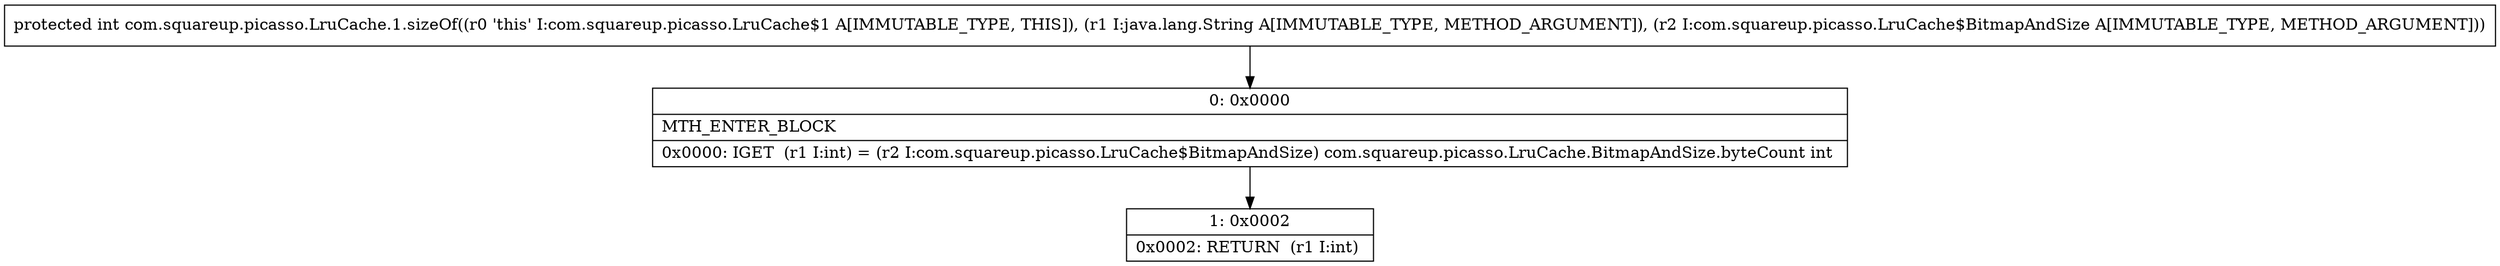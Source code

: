 digraph "CFG forcom.squareup.picasso.LruCache.1.sizeOf(Ljava\/lang\/String;Lcom\/squareup\/picasso\/LruCache$BitmapAndSize;)I" {
Node_0 [shape=record,label="{0\:\ 0x0000|MTH_ENTER_BLOCK\l|0x0000: IGET  (r1 I:int) = (r2 I:com.squareup.picasso.LruCache$BitmapAndSize) com.squareup.picasso.LruCache.BitmapAndSize.byteCount int \l}"];
Node_1 [shape=record,label="{1\:\ 0x0002|0x0002: RETURN  (r1 I:int) \l}"];
MethodNode[shape=record,label="{protected int com.squareup.picasso.LruCache.1.sizeOf((r0 'this' I:com.squareup.picasso.LruCache$1 A[IMMUTABLE_TYPE, THIS]), (r1 I:java.lang.String A[IMMUTABLE_TYPE, METHOD_ARGUMENT]), (r2 I:com.squareup.picasso.LruCache$BitmapAndSize A[IMMUTABLE_TYPE, METHOD_ARGUMENT])) }"];
MethodNode -> Node_0;
Node_0 -> Node_1;
}

